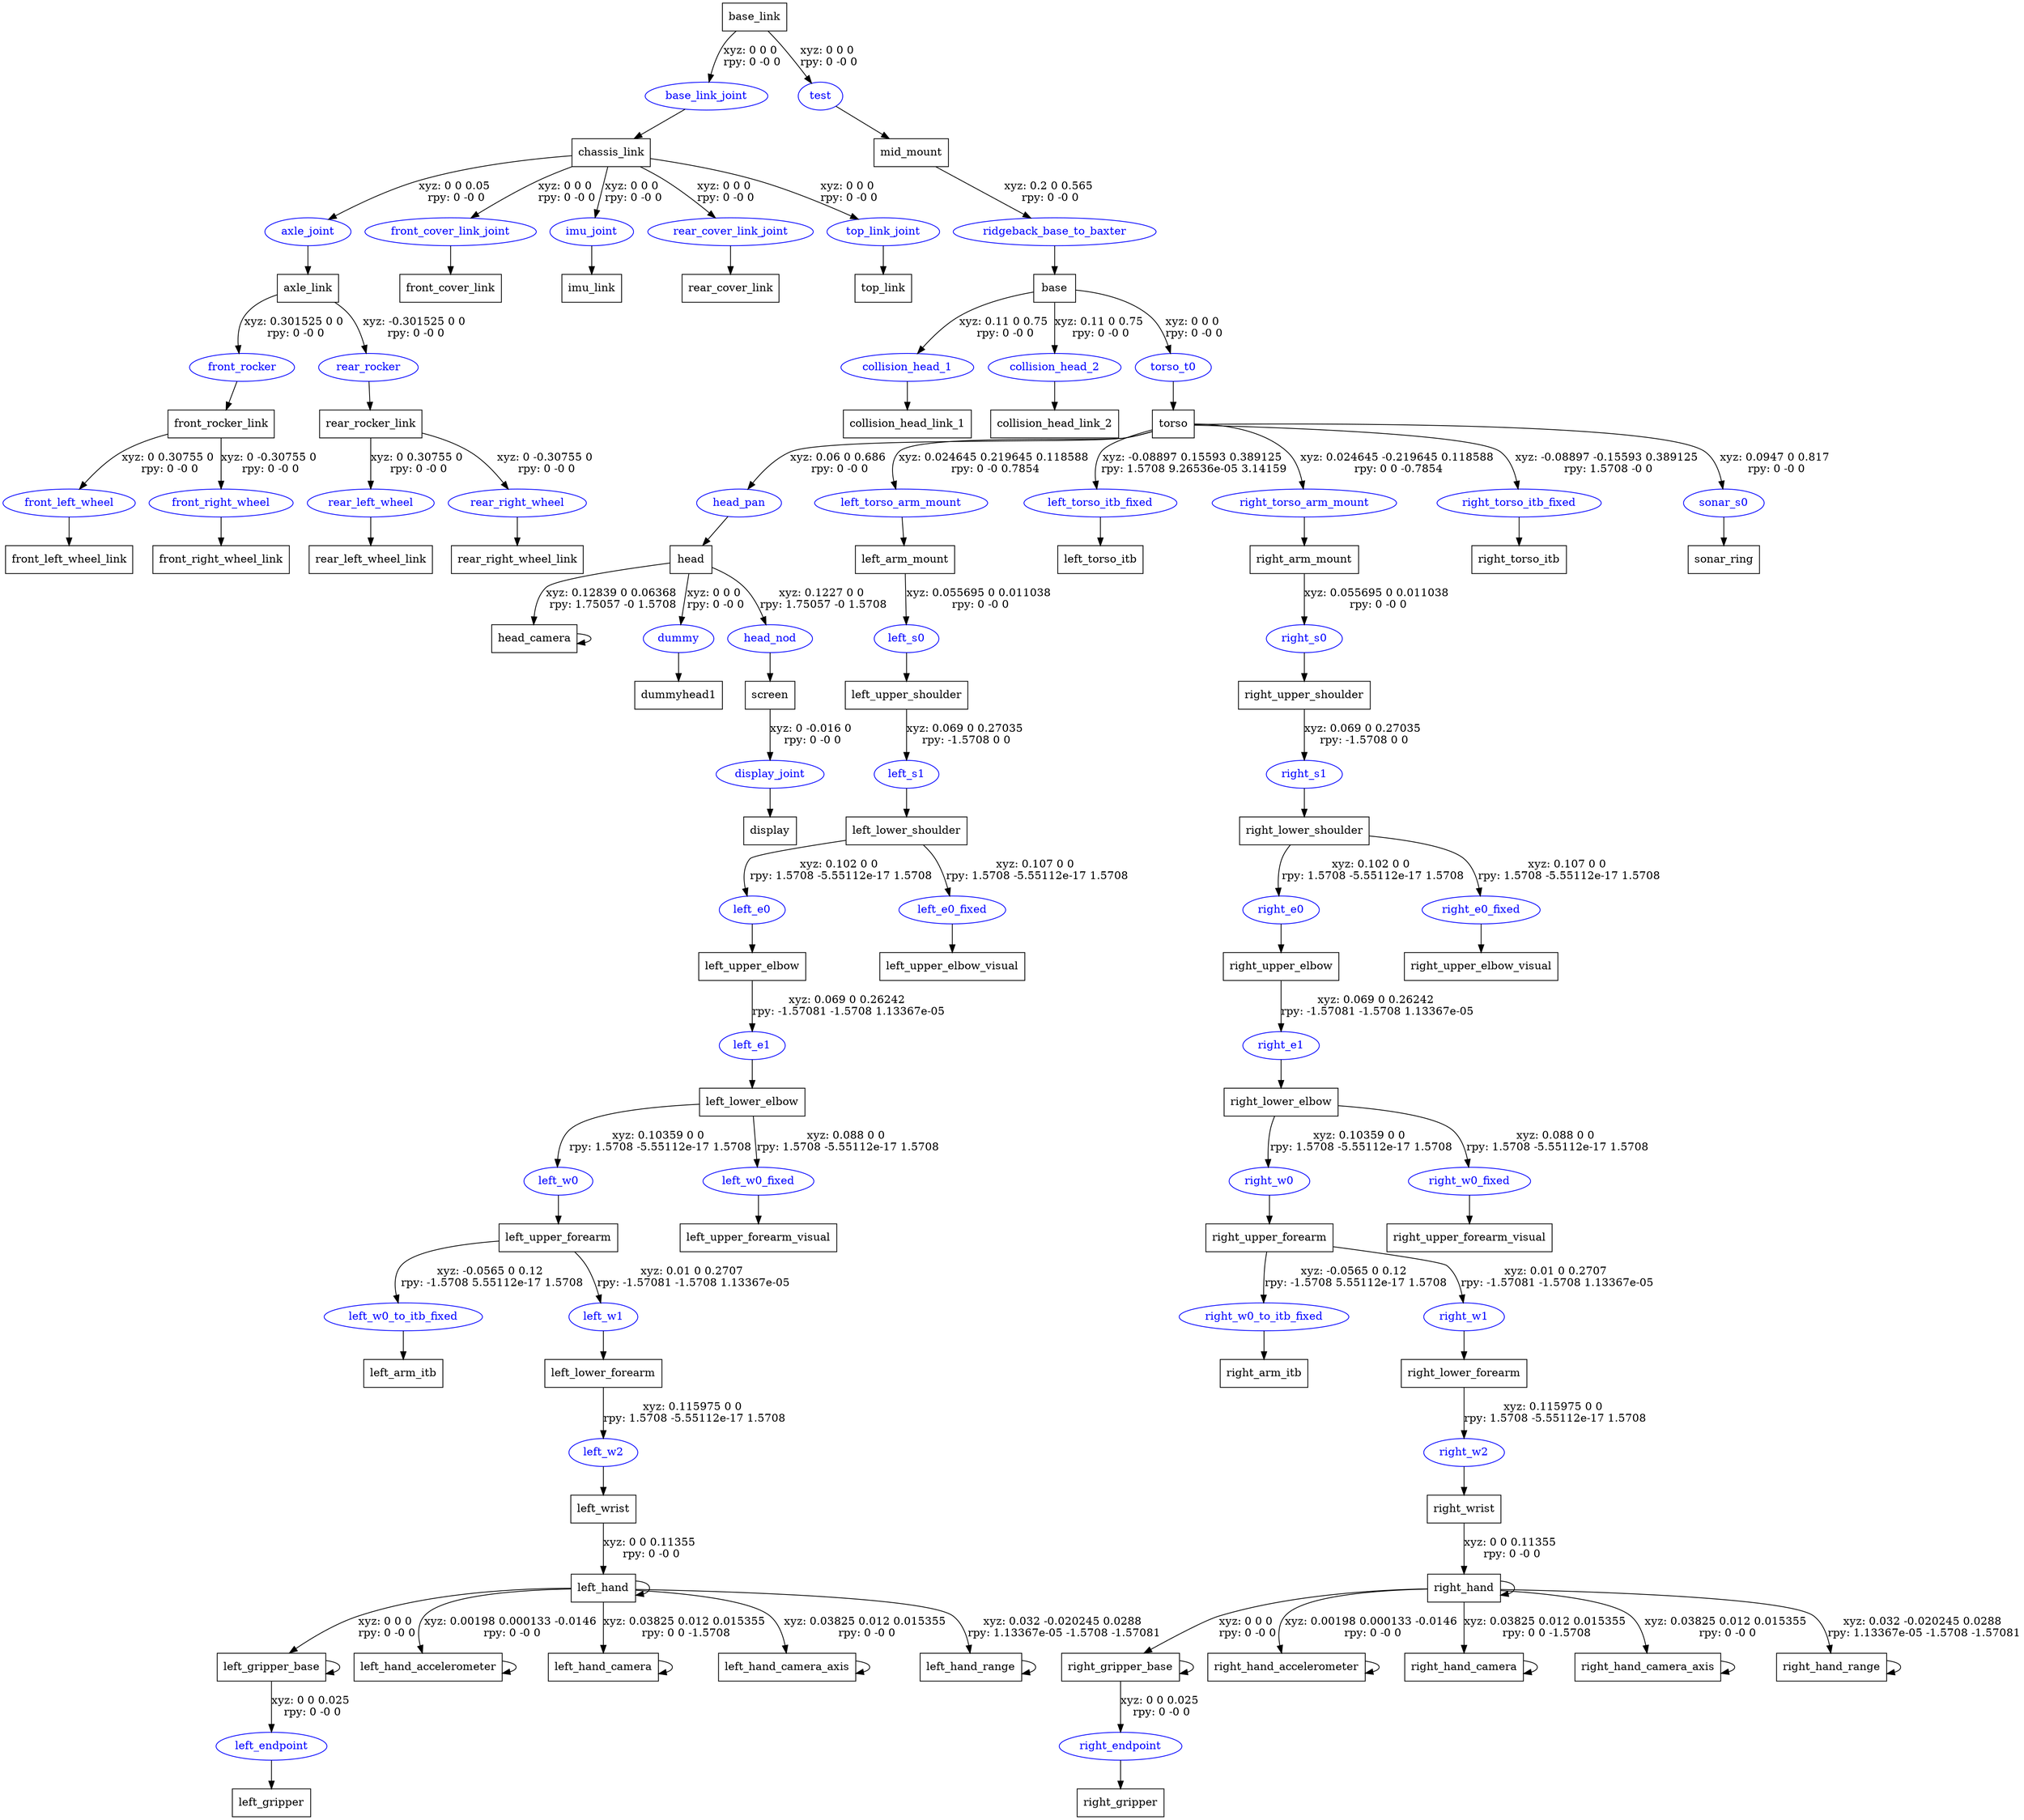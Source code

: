 digraph G {
node [shape=box];
"base_link" [label="base_link"];
"chassis_link" [label="chassis_link"];
"axle_link" [label="axle_link"];
"front_rocker_link" [label="front_rocker_link"];
"front_left_wheel_link" [label="front_left_wheel_link"];
"front_right_wheel_link" [label="front_right_wheel_link"];
"rear_rocker_link" [label="rear_rocker_link"];
"rear_left_wheel_link" [label="rear_left_wheel_link"];
"rear_right_wheel_link" [label="rear_right_wheel_link"];
"front_cover_link" [label="front_cover_link"];
"imu_link" [label="imu_link"];
"rear_cover_link" [label="rear_cover_link"];
"top_link" [label="top_link"];
"mid_mount" [label="mid_mount"];
"base" [label="base"];
"collision_head_link_1" [label="collision_head_link_1"];
"collision_head_link_2" [label="collision_head_link_2"];
"torso" [label="torso"];
"head" [label="head"];
"dummyhead1" [label="dummyhead1"];
"head_camera" [label="head_camera"];
"screen" [label="screen"];
"display" [label="display"];
"left_arm_mount" [label="left_arm_mount"];
"left_upper_shoulder" [label="left_upper_shoulder"];
"left_lower_shoulder" [label="left_lower_shoulder"];
"left_upper_elbow" [label="left_upper_elbow"];
"left_lower_elbow" [label="left_lower_elbow"];
"left_upper_forearm" [label="left_upper_forearm"];
"left_arm_itb" [label="left_arm_itb"];
"left_lower_forearm" [label="left_lower_forearm"];
"left_wrist" [label="left_wrist"];
"left_hand" [label="left_hand"];
"left_gripper_base" [label="left_gripper_base"];
"left_gripper" [label="left_gripper"];
"left_hand_accelerometer" [label="left_hand_accelerometer"];
"left_hand_camera" [label="left_hand_camera"];
"left_hand_camera_axis" [label="left_hand_camera_axis"];
"left_hand_range" [label="left_hand_range"];
"left_upper_forearm_visual" [label="left_upper_forearm_visual"];
"left_upper_elbow_visual" [label="left_upper_elbow_visual"];
"left_torso_itb" [label="left_torso_itb"];
"right_arm_mount" [label="right_arm_mount"];
"right_upper_shoulder" [label="right_upper_shoulder"];
"right_lower_shoulder" [label="right_lower_shoulder"];
"right_upper_elbow" [label="right_upper_elbow"];
"right_lower_elbow" [label="right_lower_elbow"];
"right_upper_forearm" [label="right_upper_forearm"];
"right_arm_itb" [label="right_arm_itb"];
"right_lower_forearm" [label="right_lower_forearm"];
"right_wrist" [label="right_wrist"];
"right_hand" [label="right_hand"];
"right_gripper_base" [label="right_gripper_base"];
"right_gripper" [label="right_gripper"];
"right_hand_accelerometer" [label="right_hand_accelerometer"];
"right_hand_camera" [label="right_hand_camera"];
"right_hand_camera_axis" [label="right_hand_camera_axis"];
"right_hand_range" [label="right_hand_range"];
"right_upper_forearm_visual" [label="right_upper_forearm_visual"];
"right_upper_elbow_visual" [label="right_upper_elbow_visual"];
"right_torso_itb" [label="right_torso_itb"];
"sonar_ring" [label="sonar_ring"];
node [shape=ellipse, color=blue, fontcolor=blue];
"base_link" -> "base_link_joint" [label="xyz: 0 0 0 \nrpy: 0 -0 0"]
"base_link_joint" -> "chassis_link"
"chassis_link" -> "axle_joint" [label="xyz: 0 0 0.05 \nrpy: 0 -0 0"]
"axle_joint" -> "axle_link"
"axle_link" -> "front_rocker" [label="xyz: 0.301525 0 0 \nrpy: 0 -0 0"]
"front_rocker" -> "front_rocker_link"
"front_rocker_link" -> "front_left_wheel" [label="xyz: 0 0.30755 0 \nrpy: 0 -0 0"]
"front_left_wheel" -> "front_left_wheel_link"
"front_rocker_link" -> "front_right_wheel" [label="xyz: 0 -0.30755 0 \nrpy: 0 -0 0"]
"front_right_wheel" -> "front_right_wheel_link"
"axle_link" -> "rear_rocker" [label="xyz: -0.301525 0 0 \nrpy: 0 -0 0"]
"rear_rocker" -> "rear_rocker_link"
"rear_rocker_link" -> "rear_left_wheel" [label="xyz: 0 0.30755 0 \nrpy: 0 -0 0"]
"rear_left_wheel" -> "rear_left_wheel_link"
"rear_rocker_link" -> "rear_right_wheel" [label="xyz: 0 -0.30755 0 \nrpy: 0 -0 0"]
"rear_right_wheel" -> "rear_right_wheel_link"
"chassis_link" -> "front_cover_link_joint" [label="xyz: 0 0 0 \nrpy: 0 -0 0"]
"front_cover_link_joint" -> "front_cover_link"
"chassis_link" -> "imu_joint" [label="xyz: 0 0 0 \nrpy: 0 -0 0"]
"imu_joint" -> "imu_link"
"chassis_link" -> "rear_cover_link_joint" [label="xyz: 0 0 0 \nrpy: 0 -0 0"]
"rear_cover_link_joint" -> "rear_cover_link"
"chassis_link" -> "top_link_joint" [label="xyz: 0 0 0 \nrpy: 0 -0 0"]
"top_link_joint" -> "top_link"
"base_link" -> "test" [label="xyz: 0 0 0 \nrpy: 0 -0 0"]
"test" -> "mid_mount"
"mid_mount" -> "ridgeback_base_to_baxter" [label="xyz: 0.2 0 0.565 \nrpy: 0 -0 0"]
"ridgeback_base_to_baxter" -> "base"
"base" -> "collision_head_1" [label="xyz: 0.11 0 0.75 \nrpy: 0 -0 0"]
"collision_head_1" -> "collision_head_link_1"
"base" -> "collision_head_2" [label="xyz: 0.11 0 0.75 \nrpy: 0 -0 0"]
"collision_head_2" -> "collision_head_link_2"
"base" -> "torso_t0" [label="xyz: 0 0 0 \nrpy: 0 -0 0"]
"torso_t0" -> "torso"
"torso" -> "head_pan" [label="xyz: 0.06 0 0.686 \nrpy: 0 -0 0"]
"head_pan" -> "head"
"head" -> "dummy" [label="xyz: 0 0 0 \nrpy: 0 -0 0"]
"dummy" -> "dummyhead1"
"head" -> "head_camera" [label="xyz: 0.12839 0 0.06368 \nrpy: 1.75057 -0 1.5708"]
"head_camera" -> "head_camera"
"head" -> "head_nod" [label="xyz: 0.1227 0 0 \nrpy: 1.75057 -0 1.5708"]
"head_nod" -> "screen"
"screen" -> "display_joint" [label="xyz: 0 -0.016 0 \nrpy: 0 -0 0"]
"display_joint" -> "display"
"torso" -> "left_torso_arm_mount" [label="xyz: 0.024645 0.219645 0.118588 \nrpy: 0 -0 0.7854"]
"left_torso_arm_mount" -> "left_arm_mount"
"left_arm_mount" -> "left_s0" [label="xyz: 0.055695 0 0.011038 \nrpy: 0 -0 0"]
"left_s0" -> "left_upper_shoulder"
"left_upper_shoulder" -> "left_s1" [label="xyz: 0.069 0 0.27035 \nrpy: -1.5708 0 0"]
"left_s1" -> "left_lower_shoulder"
"left_lower_shoulder" -> "left_e0" [label="xyz: 0.102 0 0 \nrpy: 1.5708 -5.55112e-17 1.5708"]
"left_e0" -> "left_upper_elbow"
"left_upper_elbow" -> "left_e1" [label="xyz: 0.069 0 0.26242 \nrpy: -1.57081 -1.5708 1.13367e-05"]
"left_e1" -> "left_lower_elbow"
"left_lower_elbow" -> "left_w0" [label="xyz: 0.10359 0 0 \nrpy: 1.5708 -5.55112e-17 1.5708"]
"left_w0" -> "left_upper_forearm"
"left_upper_forearm" -> "left_w0_to_itb_fixed" [label="xyz: -0.0565 0 0.12 \nrpy: -1.5708 5.55112e-17 1.5708"]
"left_w0_to_itb_fixed" -> "left_arm_itb"
"left_upper_forearm" -> "left_w1" [label="xyz: 0.01 0 0.2707 \nrpy: -1.57081 -1.5708 1.13367e-05"]
"left_w1" -> "left_lower_forearm"
"left_lower_forearm" -> "left_w2" [label="xyz: 0.115975 0 0 \nrpy: 1.5708 -5.55112e-17 1.5708"]
"left_w2" -> "left_wrist"
"left_wrist" -> "left_hand" [label="xyz: 0 0 0.11355 \nrpy: 0 -0 0"]
"left_hand" -> "left_hand"
"left_hand" -> "left_gripper_base" [label="xyz: 0 0 0 \nrpy: 0 -0 0"]
"left_gripper_base" -> "left_gripper_base"
"left_gripper_base" -> "left_endpoint" [label="xyz: 0 0 0.025 \nrpy: 0 -0 0"]
"left_endpoint" -> "left_gripper"
"left_hand" -> "left_hand_accelerometer" [label="xyz: 0.00198 0.000133 -0.0146 \nrpy: 0 -0 0"]
"left_hand_accelerometer" -> "left_hand_accelerometer"
"left_hand" -> "left_hand_camera" [label="xyz: 0.03825 0.012 0.015355 \nrpy: 0 0 -1.5708"]
"left_hand_camera" -> "left_hand_camera"
"left_hand" -> "left_hand_camera_axis" [label="xyz: 0.03825 0.012 0.015355 \nrpy: 0 -0 0"]
"left_hand_camera_axis" -> "left_hand_camera_axis"
"left_hand" -> "left_hand_range" [label="xyz: 0.032 -0.020245 0.0288 \nrpy: 1.13367e-05 -1.5708 -1.57081"]
"left_hand_range" -> "left_hand_range"
"left_lower_elbow" -> "left_w0_fixed" [label="xyz: 0.088 0 0 \nrpy: 1.5708 -5.55112e-17 1.5708"]
"left_w0_fixed" -> "left_upper_forearm_visual"
"left_lower_shoulder" -> "left_e0_fixed" [label="xyz: 0.107 0 0 \nrpy: 1.5708 -5.55112e-17 1.5708"]
"left_e0_fixed" -> "left_upper_elbow_visual"
"torso" -> "left_torso_itb_fixed" [label="xyz: -0.08897 0.15593 0.389125 \nrpy: 1.5708 9.26536e-05 3.14159"]
"left_torso_itb_fixed" -> "left_torso_itb"
"torso" -> "right_torso_arm_mount" [label="xyz: 0.024645 -0.219645 0.118588 \nrpy: 0 0 -0.7854"]
"right_torso_arm_mount" -> "right_arm_mount"
"right_arm_mount" -> "right_s0" [label="xyz: 0.055695 0 0.011038 \nrpy: 0 -0 0"]
"right_s0" -> "right_upper_shoulder"
"right_upper_shoulder" -> "right_s1" [label="xyz: 0.069 0 0.27035 \nrpy: -1.5708 0 0"]
"right_s1" -> "right_lower_shoulder"
"right_lower_shoulder" -> "right_e0" [label="xyz: 0.102 0 0 \nrpy: 1.5708 -5.55112e-17 1.5708"]
"right_e0" -> "right_upper_elbow"
"right_upper_elbow" -> "right_e1" [label="xyz: 0.069 0 0.26242 \nrpy: -1.57081 -1.5708 1.13367e-05"]
"right_e1" -> "right_lower_elbow"
"right_lower_elbow" -> "right_w0" [label="xyz: 0.10359 0 0 \nrpy: 1.5708 -5.55112e-17 1.5708"]
"right_w0" -> "right_upper_forearm"
"right_upper_forearm" -> "right_w0_to_itb_fixed" [label="xyz: -0.0565 0 0.12 \nrpy: -1.5708 5.55112e-17 1.5708"]
"right_w0_to_itb_fixed" -> "right_arm_itb"
"right_upper_forearm" -> "right_w1" [label="xyz: 0.01 0 0.2707 \nrpy: -1.57081 -1.5708 1.13367e-05"]
"right_w1" -> "right_lower_forearm"
"right_lower_forearm" -> "right_w2" [label="xyz: 0.115975 0 0 \nrpy: 1.5708 -5.55112e-17 1.5708"]
"right_w2" -> "right_wrist"
"right_wrist" -> "right_hand" [label="xyz: 0 0 0.11355 \nrpy: 0 -0 0"]
"right_hand" -> "right_hand"
"right_hand" -> "right_gripper_base" [label="xyz: 0 0 0 \nrpy: 0 -0 0"]
"right_gripper_base" -> "right_gripper_base"
"right_gripper_base" -> "right_endpoint" [label="xyz: 0 0 0.025 \nrpy: 0 -0 0"]
"right_endpoint" -> "right_gripper"
"right_hand" -> "right_hand_accelerometer" [label="xyz: 0.00198 0.000133 -0.0146 \nrpy: 0 -0 0"]
"right_hand_accelerometer" -> "right_hand_accelerometer"
"right_hand" -> "right_hand_camera" [label="xyz: 0.03825 0.012 0.015355 \nrpy: 0 0 -1.5708"]
"right_hand_camera" -> "right_hand_camera"
"right_hand" -> "right_hand_camera_axis" [label="xyz: 0.03825 0.012 0.015355 \nrpy: 0 -0 0"]
"right_hand_camera_axis" -> "right_hand_camera_axis"
"right_hand" -> "right_hand_range" [label="xyz: 0.032 -0.020245 0.0288 \nrpy: 1.13367e-05 -1.5708 -1.57081"]
"right_hand_range" -> "right_hand_range"
"right_lower_elbow" -> "right_w0_fixed" [label="xyz: 0.088 0 0 \nrpy: 1.5708 -5.55112e-17 1.5708"]
"right_w0_fixed" -> "right_upper_forearm_visual"
"right_lower_shoulder" -> "right_e0_fixed" [label="xyz: 0.107 0 0 \nrpy: 1.5708 -5.55112e-17 1.5708"]
"right_e0_fixed" -> "right_upper_elbow_visual"
"torso" -> "right_torso_itb_fixed" [label="xyz: -0.08897 -0.15593 0.389125 \nrpy: 1.5708 -0 0"]
"right_torso_itb_fixed" -> "right_torso_itb"
"torso" -> "sonar_s0" [label="xyz: 0.0947 0 0.817 \nrpy: 0 -0 0"]
"sonar_s0" -> "sonar_ring"
}
